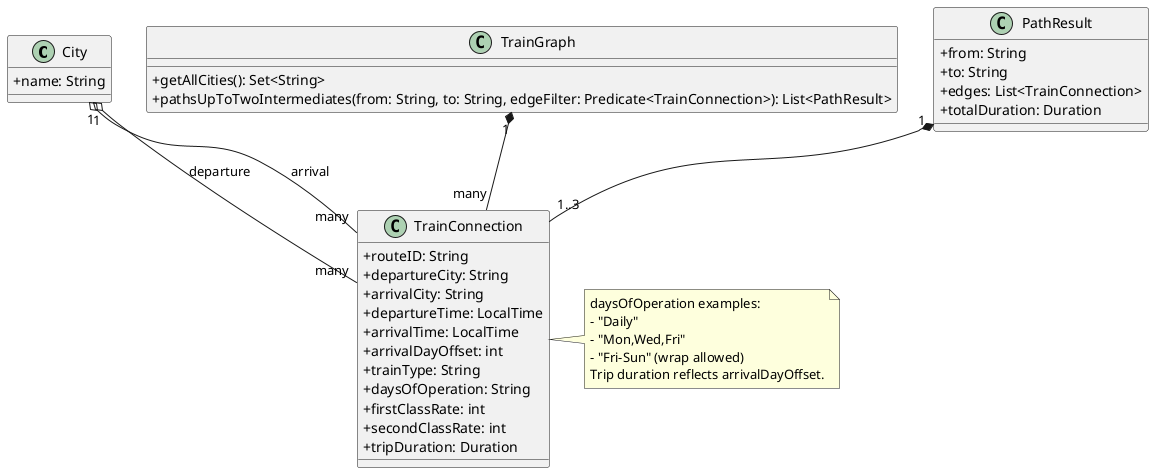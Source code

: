 @startuml domain model
skinparam classAttributeIconSize 0

class City {
  +name: String
}

class TrainConnection {
  +routeID: String
  +departureCity: String
  +arrivalCity: String
  +departureTime: LocalTime
  +arrivalTime: LocalTime
  +arrivalDayOffset: int
  +trainType: String
  +daysOfOperation: String
  +firstClassRate: int
  +secondClassRate: int
  +tripDuration: Duration
}

class TrainGraph {
  +getAllCities(): Set<String>
  +pathsUpToTwoIntermediates(from: String, to: String, edgeFilter: Predicate<TrainConnection>): List<PathResult>
}

class PathResult {
  +from: String
  +to: String
  +edges: List<TrainConnection>
  +totalDuration: Duration
}

City "1" o-- "many" TrainConnection : departure
City "1" o-- "many" TrainConnection : arrival
TrainGraph "1" *-- "many" TrainConnection
PathResult "1" *-- "1..3" TrainConnection

note right of TrainConnection
daysOfOperation examples:
- "Daily"
- "Mon,Wed,Fri"
- "Fri-Sun" (wrap allowed)
Trip duration reflects arrivalDayOffset.
end note
@enduml
